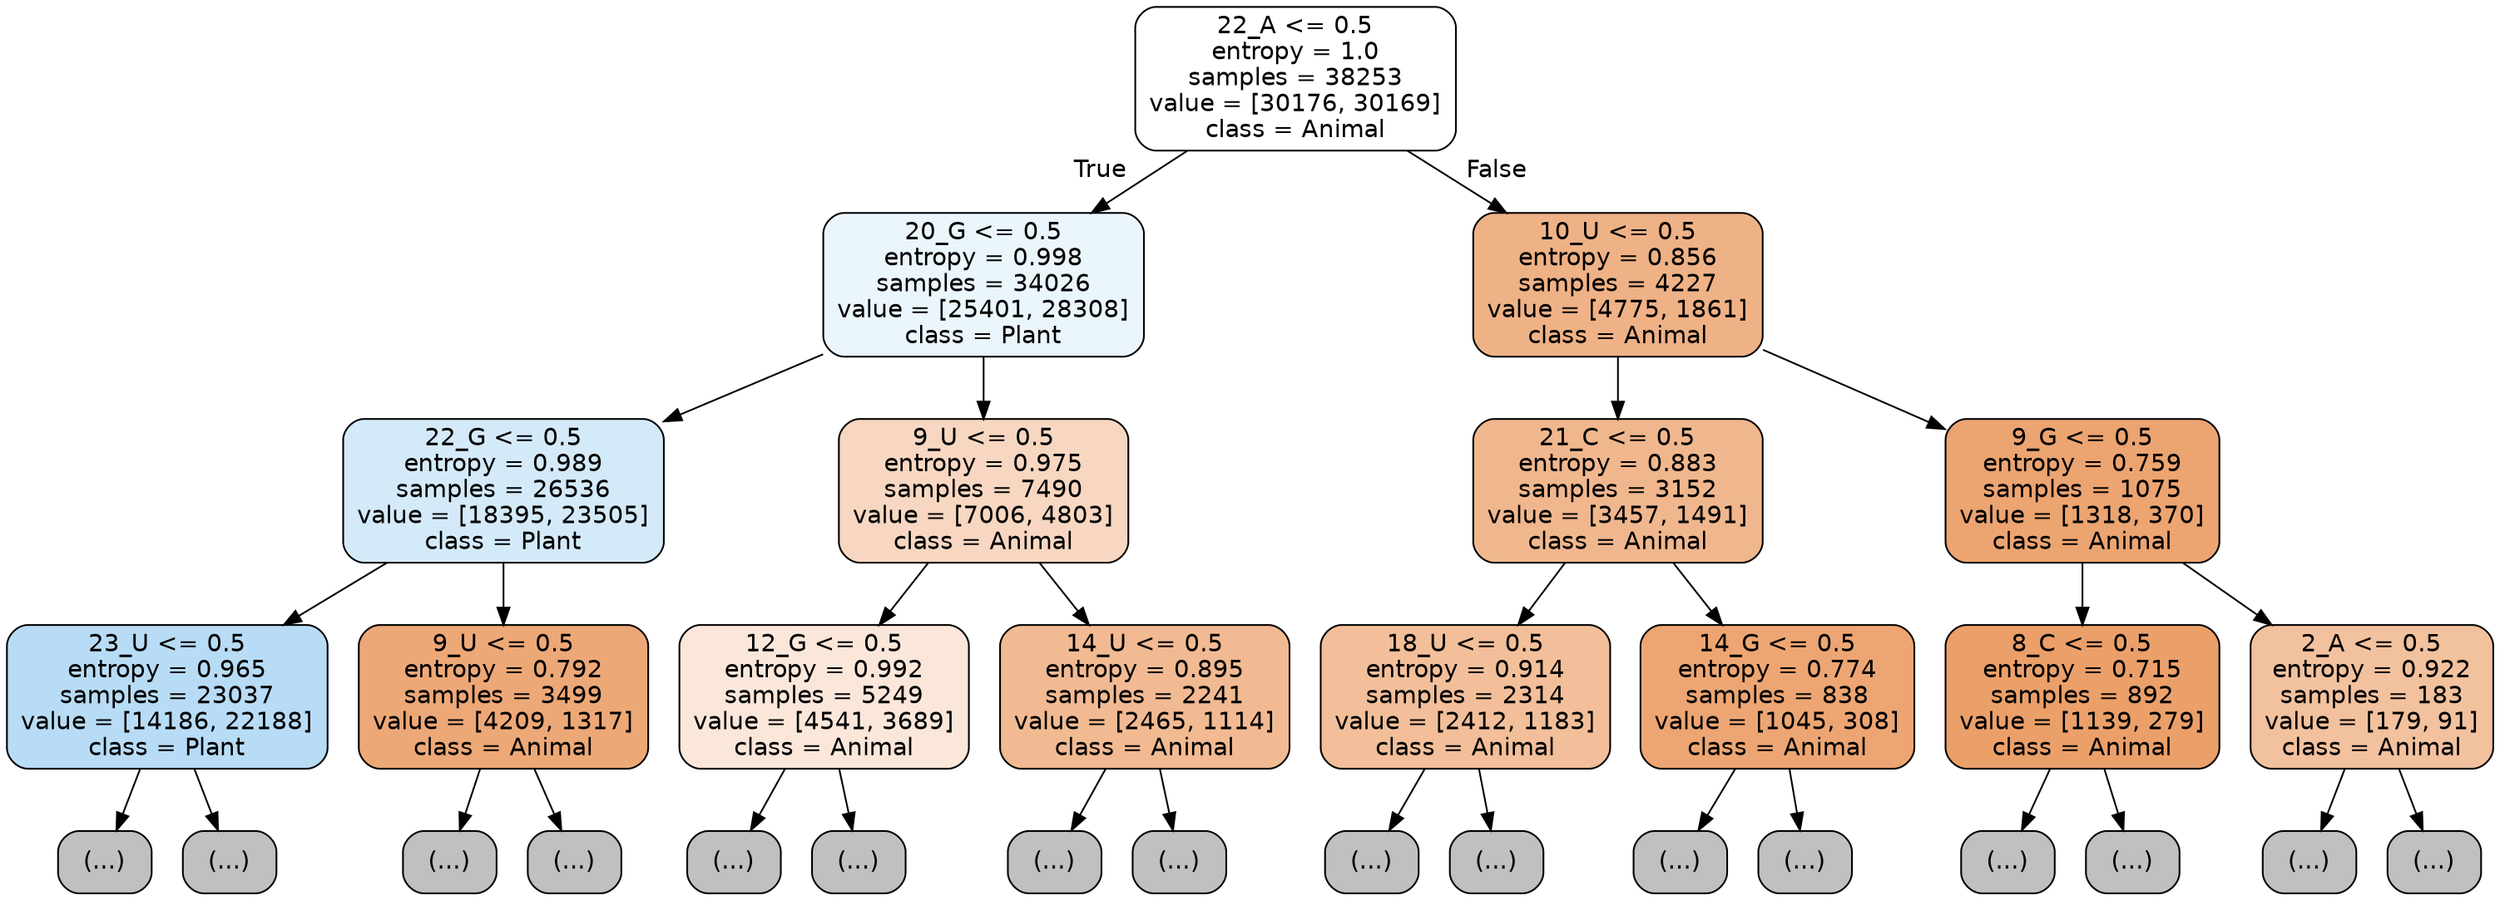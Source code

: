 digraph Tree {
node [shape=box, style="filled, rounded", color="black", fontname="helvetica"] ;
edge [fontname="helvetica"] ;
0 [label="22_A <= 0.5\nentropy = 1.0\nsamples = 38253\nvalue = [30176, 30169]\nclass = Animal", fillcolor="#ffffff"] ;
1 [label="20_G <= 0.5\nentropy = 0.998\nsamples = 34026\nvalue = [25401, 28308]\nclass = Plant", fillcolor="#ebf5fc"] ;
0 -> 1 [labeldistance=2.5, labelangle=45, headlabel="True"] ;
2 [label="22_G <= 0.5\nentropy = 0.989\nsamples = 26536\nvalue = [18395, 23505]\nclass = Plant", fillcolor="#d4eaf9"] ;
1 -> 2 ;
3 [label="23_U <= 0.5\nentropy = 0.965\nsamples = 23037\nvalue = [14186, 22188]\nclass = Plant", fillcolor="#b8dcf6"] ;
2 -> 3 ;
4 [label="(...)", fillcolor="#C0C0C0"] ;
3 -> 4 ;
9419 [label="(...)", fillcolor="#C0C0C0"] ;
3 -> 9419 ;
9702 [label="9_U <= 0.5\nentropy = 0.792\nsamples = 3499\nvalue = [4209, 1317]\nclass = Animal", fillcolor="#eda877"] ;
2 -> 9702 ;
9703 [label="(...)", fillcolor="#C0C0C0"] ;
9702 -> 9703 ;
10800 [label="(...)", fillcolor="#C0C0C0"] ;
9702 -> 10800 ;
11303 [label="9_U <= 0.5\nentropy = 0.975\nsamples = 7490\nvalue = [7006, 4803]\nclass = Animal", fillcolor="#f7d7c1"] ;
1 -> 11303 ;
11304 [label="12_G <= 0.5\nentropy = 0.992\nsamples = 5249\nvalue = [4541, 3689]\nclass = Animal", fillcolor="#fae7da"] ;
11303 -> 11304 ;
11305 [label="(...)", fillcolor="#C0C0C0"] ;
11304 -> 11305 ;
13178 [label="(...)", fillcolor="#C0C0C0"] ;
11304 -> 13178 ;
13933 [label="14_U <= 0.5\nentropy = 0.895\nsamples = 2241\nvalue = [2465, 1114]\nclass = Animal", fillcolor="#f1ba92"] ;
11303 -> 13933 ;
13934 [label="(...)", fillcolor="#C0C0C0"] ;
13933 -> 13934 ;
14745 [label="(...)", fillcolor="#C0C0C0"] ;
13933 -> 14745 ;
15004 [label="10_U <= 0.5\nentropy = 0.856\nsamples = 4227\nvalue = [4775, 1861]\nclass = Animal", fillcolor="#efb286"] ;
0 -> 15004 [labeldistance=2.5, labelangle=-45, headlabel="False"] ;
15005 [label="21_C <= 0.5\nentropy = 0.883\nsamples = 3152\nvalue = [3457, 1491]\nclass = Animal", fillcolor="#f0b78e"] ;
15004 -> 15005 ;
15006 [label="18_U <= 0.5\nentropy = 0.914\nsamples = 2314\nvalue = [2412, 1183]\nclass = Animal", fillcolor="#f2bf9a"] ;
15005 -> 15006 ;
15007 [label="(...)", fillcolor="#C0C0C0"] ;
15006 -> 15007 ;
15762 [label="(...)", fillcolor="#C0C0C0"] ;
15006 -> 15762 ;
16063 [label="14_G <= 0.5\nentropy = 0.774\nsamples = 838\nvalue = [1045, 308]\nclass = Animal", fillcolor="#eda673"] ;
15005 -> 16063 ;
16064 [label="(...)", fillcolor="#C0C0C0"] ;
16063 -> 16064 ;
16369 [label="(...)", fillcolor="#C0C0C0"] ;
16063 -> 16369 ;
16452 [label="9_G <= 0.5\nentropy = 0.759\nsamples = 1075\nvalue = [1318, 370]\nclass = Animal", fillcolor="#eca471"] ;
15004 -> 16452 ;
16453 [label="8_C <= 0.5\nentropy = 0.715\nsamples = 892\nvalue = [1139, 279]\nclass = Animal", fillcolor="#eba06a"] ;
16452 -> 16453 ;
16454 [label="(...)", fillcolor="#C0C0C0"] ;
16453 -> 16454 ;
16721 [label="(...)", fillcolor="#C0C0C0"] ;
16453 -> 16721 ;
16820 [label="2_A <= 0.5\nentropy = 0.922\nsamples = 183\nvalue = [179, 91]\nclass = Animal", fillcolor="#f2c19e"] ;
16452 -> 16820 ;
16821 [label="(...)", fillcolor="#C0C0C0"] ;
16820 -> 16821 ;
16916 [label="(...)", fillcolor="#C0C0C0"] ;
16820 -> 16916 ;
}